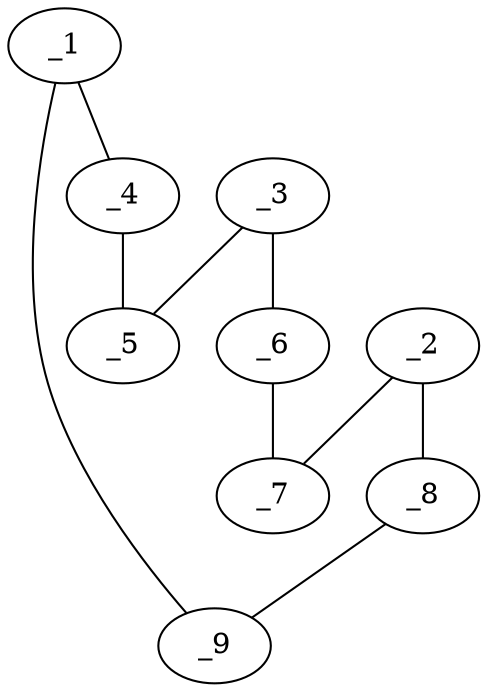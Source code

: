 graph molid650798 {
	_1	 [charge=0,
		chem=5,
		symbol="S  ",
		x="4.8356",
		y=0];
	_4	 [charge=0,
		chem=1,
		symbol="C  ",
		x="4.4936",
		y="-0.9397"];
	_1 -- _4	 [valence=1];
	_9	 [charge=0,
		chem=1,
		symbol="C  ",
		x="4.4936",
		y="0.9397"];
	_1 -- _9	 [valence=1];
	_2	 [charge=0,
		chem=5,
		symbol="S  ",
		x="2.6428",
		y="1.266"];
	_7	 [charge=0,
		chem=1,
		symbol="C  ",
		x=2,
		y="0.5"];
	_2 -- _7	 [valence=1];
	_8	 [charge=0,
		chem=1,
		symbol="C  ",
		x="3.6276",
		y="1.4397"];
	_2 -- _8	 [valence=1];
	_3	 [charge=0,
		chem=5,
		symbol="S  ",
		x="2.6428",
		y="-1.266"];
	_5	 [charge=0,
		chem=1,
		symbol="C  ",
		x="3.6276",
		y="-1.4397"];
	_3 -- _5	 [valence=1];
	_6	 [charge=0,
		chem=1,
		symbol="C  ",
		x=2,
		y="-0.5"];
	_3 -- _6	 [valence=1];
	_4 -- _5	 [valence=1];
	_6 -- _7	 [valence=1];
	_8 -- _9	 [valence=1];
}
